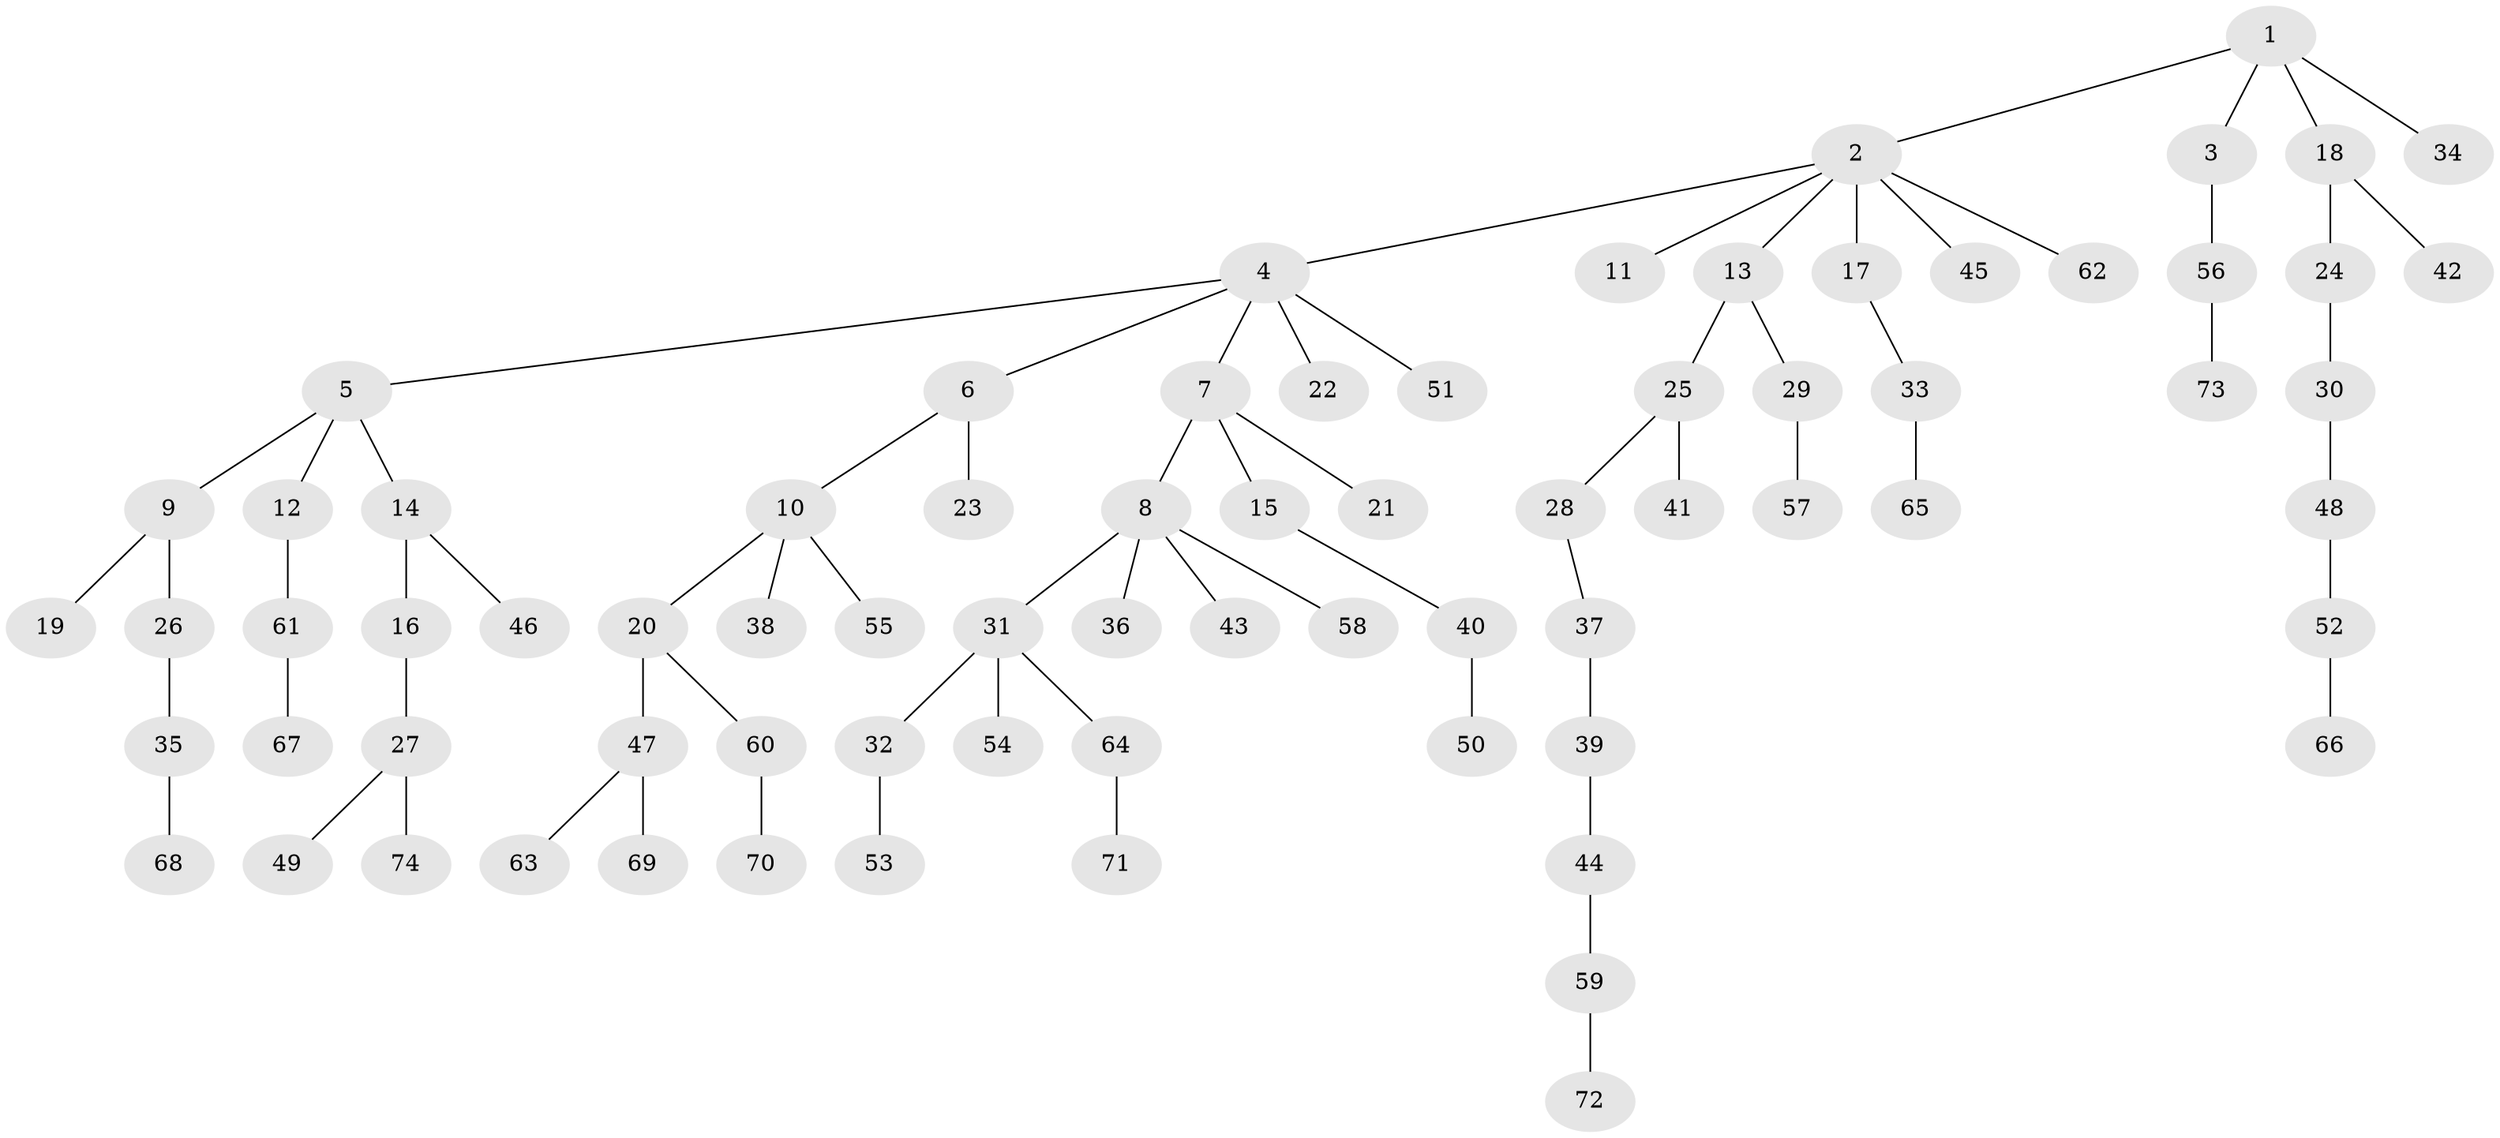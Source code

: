 // coarse degree distribution, {3: 0.13636363636363635, 5: 0.045454545454545456, 9: 0.045454545454545456, 2: 0.09090909090909091, 1: 0.6818181818181818}
// Generated by graph-tools (version 1.1) at 2025/19/03/04/25 18:19:17]
// undirected, 74 vertices, 73 edges
graph export_dot {
graph [start="1"]
  node [color=gray90,style=filled];
  1;
  2;
  3;
  4;
  5;
  6;
  7;
  8;
  9;
  10;
  11;
  12;
  13;
  14;
  15;
  16;
  17;
  18;
  19;
  20;
  21;
  22;
  23;
  24;
  25;
  26;
  27;
  28;
  29;
  30;
  31;
  32;
  33;
  34;
  35;
  36;
  37;
  38;
  39;
  40;
  41;
  42;
  43;
  44;
  45;
  46;
  47;
  48;
  49;
  50;
  51;
  52;
  53;
  54;
  55;
  56;
  57;
  58;
  59;
  60;
  61;
  62;
  63;
  64;
  65;
  66;
  67;
  68;
  69;
  70;
  71;
  72;
  73;
  74;
  1 -- 2;
  1 -- 3;
  1 -- 18;
  1 -- 34;
  2 -- 4;
  2 -- 11;
  2 -- 13;
  2 -- 17;
  2 -- 45;
  2 -- 62;
  3 -- 56;
  4 -- 5;
  4 -- 6;
  4 -- 7;
  4 -- 22;
  4 -- 51;
  5 -- 9;
  5 -- 12;
  5 -- 14;
  6 -- 10;
  6 -- 23;
  7 -- 8;
  7 -- 15;
  7 -- 21;
  8 -- 31;
  8 -- 36;
  8 -- 43;
  8 -- 58;
  9 -- 19;
  9 -- 26;
  10 -- 20;
  10 -- 38;
  10 -- 55;
  12 -- 61;
  13 -- 25;
  13 -- 29;
  14 -- 16;
  14 -- 46;
  15 -- 40;
  16 -- 27;
  17 -- 33;
  18 -- 24;
  18 -- 42;
  20 -- 47;
  20 -- 60;
  24 -- 30;
  25 -- 28;
  25 -- 41;
  26 -- 35;
  27 -- 49;
  27 -- 74;
  28 -- 37;
  29 -- 57;
  30 -- 48;
  31 -- 32;
  31 -- 54;
  31 -- 64;
  32 -- 53;
  33 -- 65;
  35 -- 68;
  37 -- 39;
  39 -- 44;
  40 -- 50;
  44 -- 59;
  47 -- 63;
  47 -- 69;
  48 -- 52;
  52 -- 66;
  56 -- 73;
  59 -- 72;
  60 -- 70;
  61 -- 67;
  64 -- 71;
}
